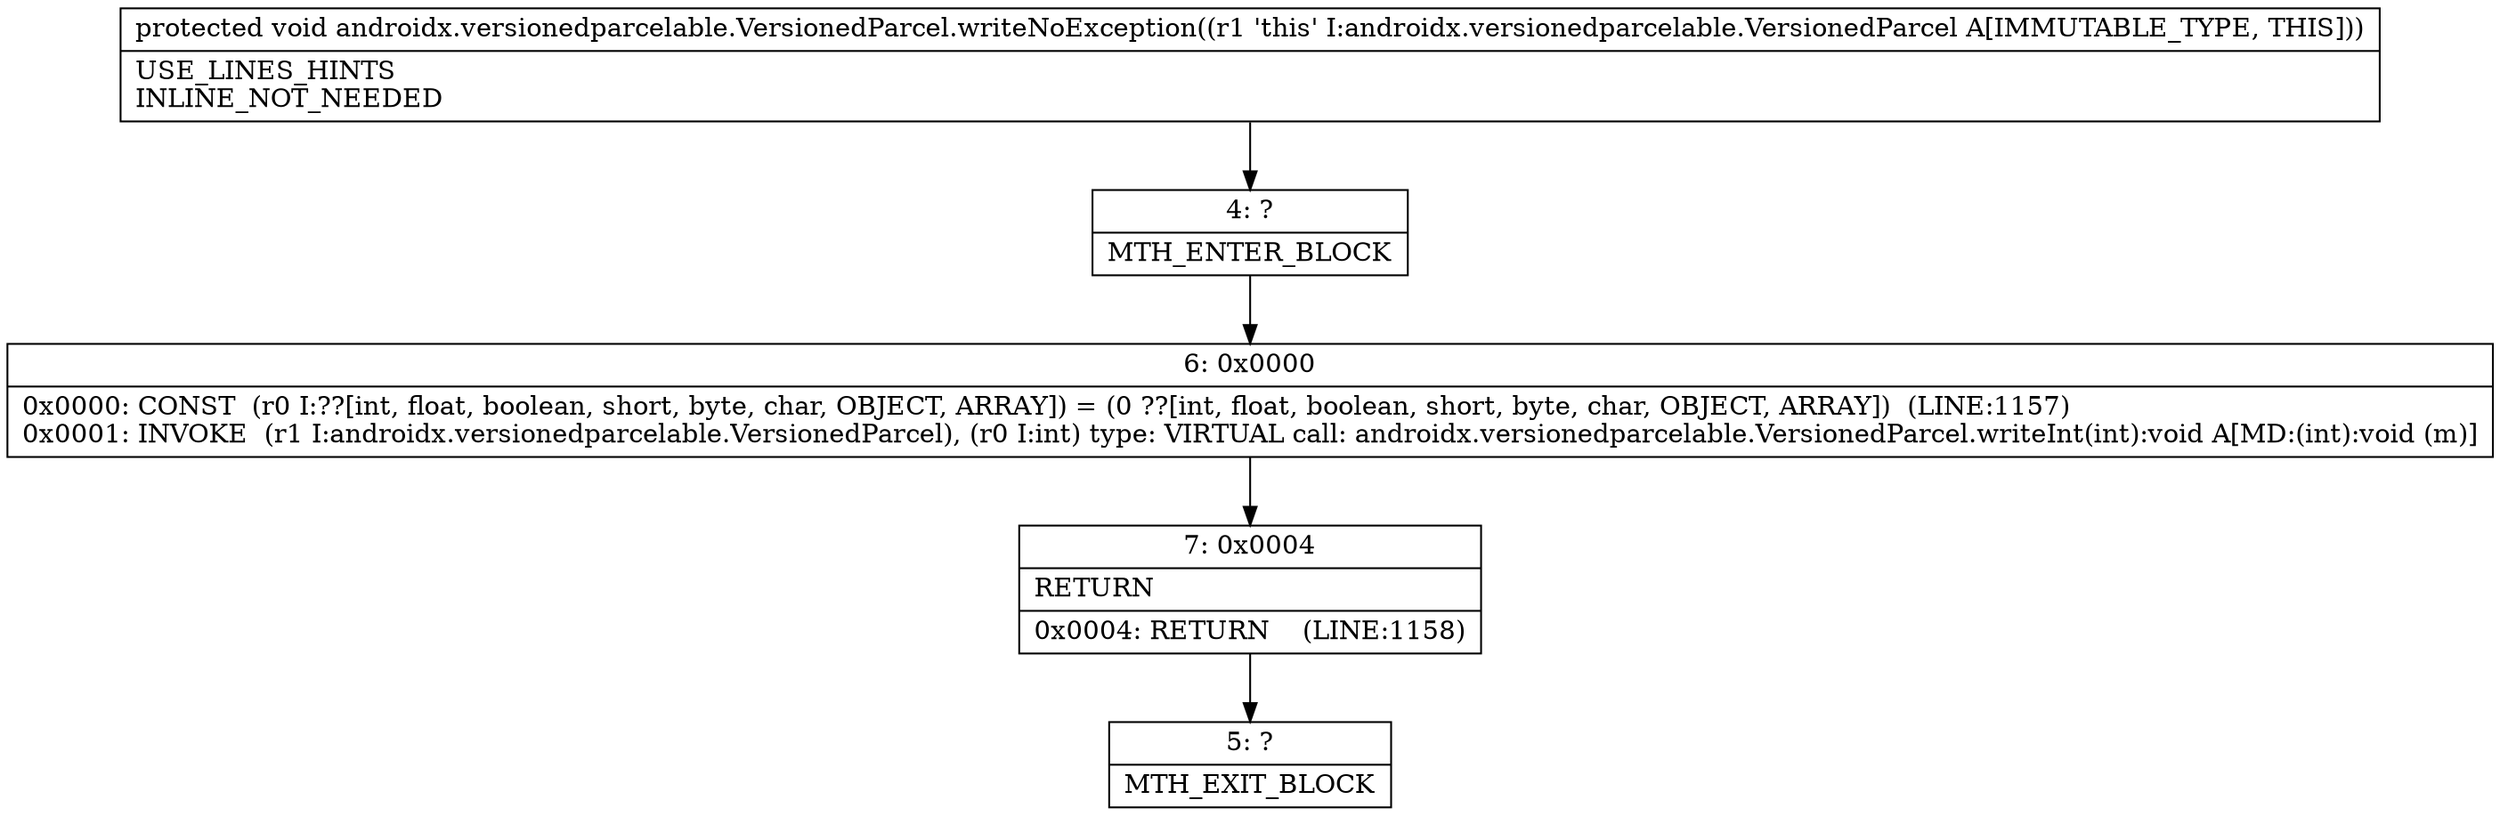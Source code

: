 digraph "CFG forandroidx.versionedparcelable.VersionedParcel.writeNoException()V" {
Node_4 [shape=record,label="{4\:\ ?|MTH_ENTER_BLOCK\l}"];
Node_6 [shape=record,label="{6\:\ 0x0000|0x0000: CONST  (r0 I:??[int, float, boolean, short, byte, char, OBJECT, ARRAY]) = (0 ??[int, float, boolean, short, byte, char, OBJECT, ARRAY])  (LINE:1157)\l0x0001: INVOKE  (r1 I:androidx.versionedparcelable.VersionedParcel), (r0 I:int) type: VIRTUAL call: androidx.versionedparcelable.VersionedParcel.writeInt(int):void A[MD:(int):void (m)]\l}"];
Node_7 [shape=record,label="{7\:\ 0x0004|RETURN\l|0x0004: RETURN    (LINE:1158)\l}"];
Node_5 [shape=record,label="{5\:\ ?|MTH_EXIT_BLOCK\l}"];
MethodNode[shape=record,label="{protected void androidx.versionedparcelable.VersionedParcel.writeNoException((r1 'this' I:androidx.versionedparcelable.VersionedParcel A[IMMUTABLE_TYPE, THIS]))  | USE_LINES_HINTS\lINLINE_NOT_NEEDED\l}"];
MethodNode -> Node_4;Node_4 -> Node_6;
Node_6 -> Node_7;
Node_7 -> Node_5;
}

